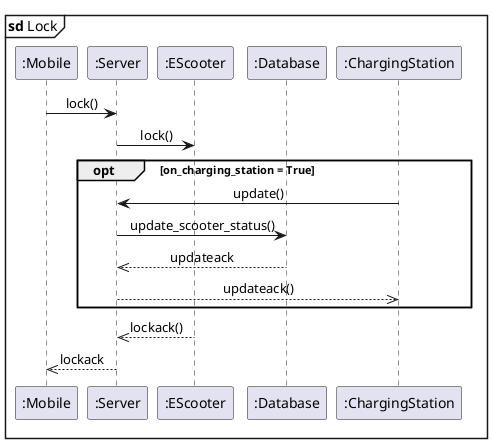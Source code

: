 @startuml sd_lock

skinparam SequenceMessageAlignment center
' skinparam dpi 400
mainframe **sd** Lock

participant ":Mobile" as mobile
participant ":Server" as server
participant ":EScooter" as escooter
participant ":Database" as db
participant ":ChargingStation" as chargingstation

mobile -> server : lock()
server -> escooter : lock()

opt on_charging_station = True
    chargingstation -> server : update()
    server -> db : update_scooter_status()
    db -->> server : updateack
    server -->> chargingstation : updateack()
end

escooter -->> server : lockack()
server -->> mobile : lockack

@enduml

